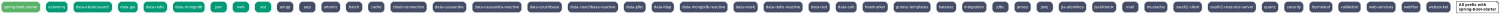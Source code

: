 digraph SpringBootStarters {
  size=10;
  node [fontcolor=white; style="filled,rounded"; shape=box; fontname="Arial"; color="#ffffff"];

  node [fillcolor="#58b368"];
  "spring-boot-starter";
  node [fillcolor="#009975"];
  "activemq";
  "data-elasticsearch";
  "data-jpa";
  "data-redis";
  "data-mongodb";
  "json";
  "web";
  "test";
  node [fillcolor="#454d66"];
  "amqp";
  "aop";
  "artemis";
  "batch";
  "cache";
  "cloud-connectors";
  "data-cassandra";
  "data-cassandra-reactive";
  "data-couchbase";
  "data-couchbase-reactive";
  "data-jdbc";
  "data-ldap";
  "data-mongodb-reactive";
  "data-neo4j";
  "data-redis-reactive";
  "data-rest";
  "data-solr";
  "freemarker";
  "groovy-templates";
  "hateoas";
  "integration";
  "jdbc";
  "jersey";
  "jooq";
  "jta-atomikos";
  "jta-bitronix";
  "mail";
  "mustache";
  "oauth2-client";
  "oauth2-resource-server";
  "quartz";
  "security";
  "thymeleaf";
  "validation";
  "web-services";
  "webflux";
  "websocket";

  "_note"
  [
   shape=note;
   color=black;
   fontcolor=black;
   fontname="Arial Bold";
   style=normal;
   label="All prefix with\lspring-boot-starter"
  ];

}
